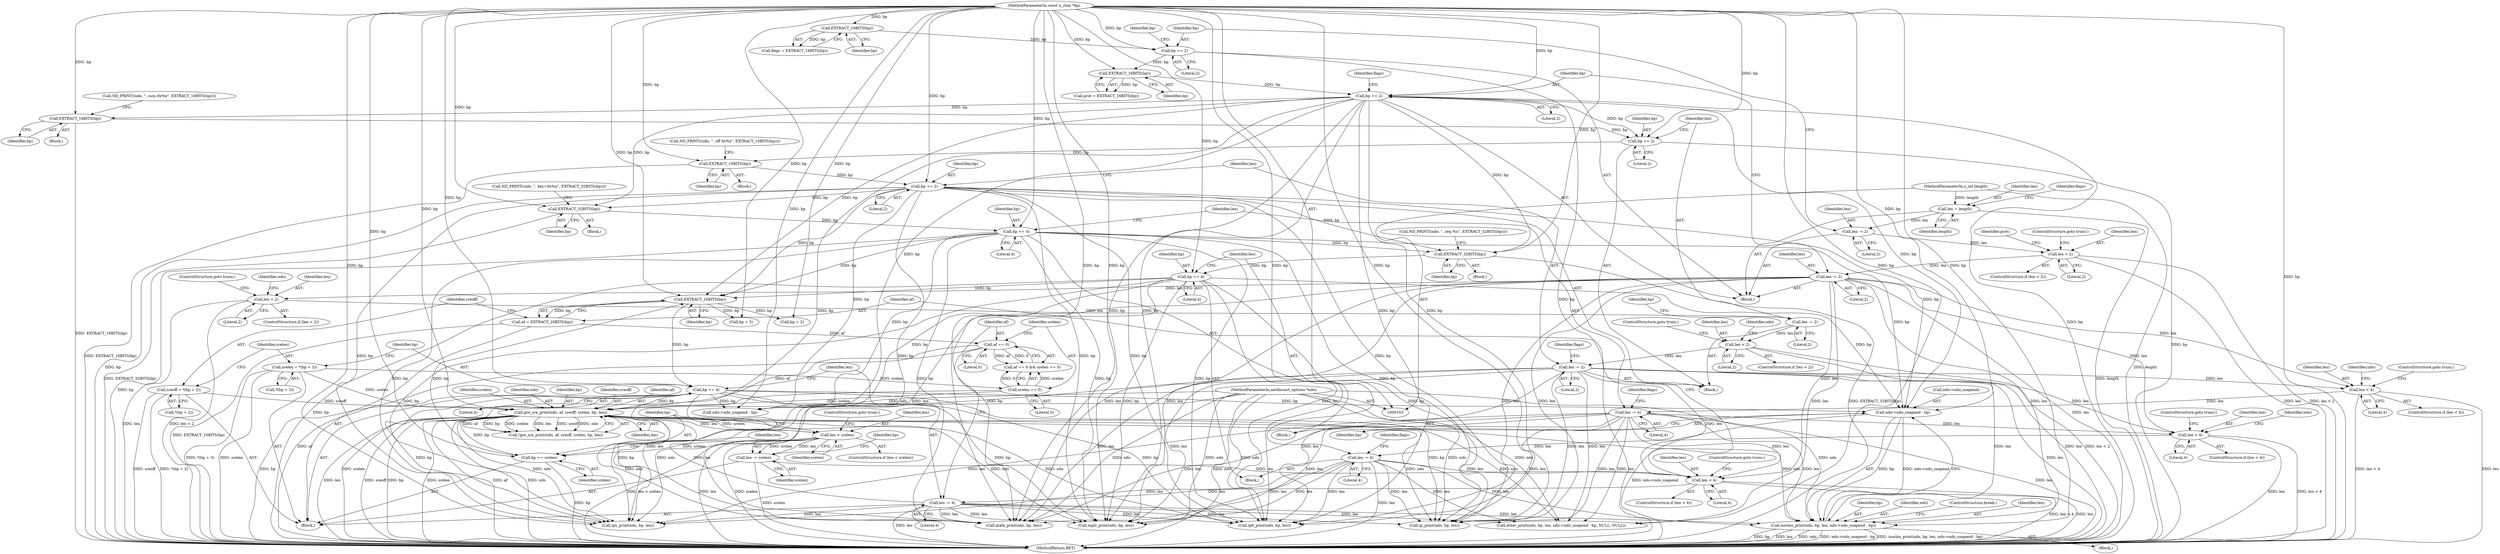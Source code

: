 digraph "1_tcpdump_1dcd10aceabbc03bf571ea32b892c522cbe923de_3@del" {
"1000412" [label="(Call,ndo->ndo_snapend - bp)"];
"1000234" [label="(Call,bp += 4)"];
"1000232" [label="(Call,EXTRACT_32BITS(bp))"];
"1000207" [label="(Call,bp += 2)"];
"1000205" [label="(Call,EXTRACT_16BITS(bp))"];
"1000185" [label="(Call,bp += 2)"];
"1000183" [label="(Call,EXTRACT_16BITS(bp))"];
"1000153" [label="(Call,bp += 2)"];
"1000148" [label="(Call,EXTRACT_16BITS(bp))"];
"1000134" [label="(Call,bp += 2)"];
"1000116" [label="(Call,EXTRACT_16BITS(bp))"];
"1000105" [label="(MethodParameterIn,const u_char *bp)"];
"1000302" [label="(Call,bp += 4)"];
"1000288" [label="(Call,EXTRACT_16BITS(bp))"];
"1000332" [label="(Call,bp += srelen)"];
"1000328" [label="(Call,len < srelen)"];
"1000319" [label="(Call,gre_sre_print(ndo, af, sreoff, srelen, bp, len))"];
"1000104" [label="(MethodParameterIn,netdissect_options *ndo)"];
"1000310" [label="(Call,af == 0)"];
"1000286" [label="(Call,af = EXTRACT_16BITS(bp))"];
"1000290" [label="(Call,sreoff = *(bp + 2))"];
"1000296" [label="(Call,srelen = *(bp + 3))"];
"1000313" [label="(Call,srelen == 0)"];
"1000305" [label="(Call,len -= 4)"];
"1000282" [label="(Call,len < 4)"];
"1000335" [label="(Call,len -= srelen)"];
"1000150" [label="(Call,len -= 2)"];
"1000142" [label="(Call,len < 2)"];
"1000131" [label="(Call,len -= 2)"];
"1000109" [label="(Call,len = length)"];
"1000106" [label="(MethodParameterIn,u_int length)"];
"1000237" [label="(Call,len -= 4)"];
"1000223" [label="(Call,len < 4)"];
"1000210" [label="(Call,len -= 2)"];
"1000196" [label="(Call,len < 2)"];
"1000188" [label="(Call,len -= 2)"];
"1000170" [label="(Call,len < 2)"];
"1000264" [label="(Call,len -= 4)"];
"1000250" [label="(Call,len < 4)"];
"1000261" [label="(Call,bp += 4)"];
"1000259" [label="(Call,EXTRACT_32BITS(bp))"];
"1000408" [label="(Call,isoclns_print(ndo, bp, len, ndo->ndo_snapend - bp))"];
"1000149" [label="(Identifier,bp)"];
"1000145" [label="(ControlStructure,goto trunc;)"];
"1000262" [label="(Identifier,bp)"];
"1000215" [label="(Identifier,flags)"];
"1000193" [label="(Identifier,bp)"];
"1000307" [label="(Literal,4)"];
"1000419" [label="(Call,ether_print(ndo, bp, len, ndo->ndo_snapend - bp, NULL, NULL))"];
"1000106" [label="(MethodParameterIn,u_int length)"];
"1000284" [label="(Literal,4)"];
"1000205" [label="(Call,EXTRACT_16BITS(bp))"];
"1000153" [label="(Call,bp += 2)"];
"1000292" [label="(Call,*(bp + 2))"];
"1000335" [label="(Call,len -= srelen)"];
"1000299" [label="(Call,bp + 3)"];
"1000196" [label="(Call,len < 2)"];
"1000195" [label="(ControlStructure,if (len < 2))"];
"1000171" [label="(Identifier,len)"];
"1000260" [label="(Identifier,bp)"];
"1000446" [label="(MethodReturn,RET)"];
"1000264" [label="(Call,len -= 4)"];
"1000188" [label="(Call,len -= 2)"];
"1000410" [label="(Identifier,bp)"];
"1000286" [label="(Call,af = EXTRACT_16BITS(bp))"];
"1000152" [label="(Literal,2)"];
"1000224" [label="(Identifier,len)"];
"1000336" [label="(Identifier,len)"];
"1000244" [label="(Block,)"];
"1000328" [label="(Call,len < srelen)"];
"1000287" [label="(Identifier,af)"];
"1000135" [label="(Identifier,bp)"];
"1000148" [label="(Call,EXTRACT_16BITS(bp))"];
"1000222" [label="(ControlStructure,if (len < 4))"];
"1000159" [label="(Identifier,flags)"];
"1000146" [label="(Call,prot = EXTRACT_16BITS(bp))"];
"1000185" [label="(Call,bp += 2)"];
"1000279" [label="(Identifier,bp)"];
"1000178" [label="(Call,ND_PRINT((ndo, \", sum 0x%x\", EXTRACT_16BITS(bp))))"];
"1000183" [label="(Call,EXTRACT_16BITS(bp))"];
"1000143" [label="(Identifier,len)"];
"1000242" [label="(Identifier,flags)"];
"1000208" [label="(Identifier,bp)"];
"1000187" [label="(Literal,2)"];
"1000311" [label="(Identifier,af)"];
"1000111" [label="(Identifier,length)"];
"1000229" [label="(Identifier,ndo)"];
"1000131" [label="(Call,len -= 2)"];
"1000402" [label="(Call,atalk_print(ndo, bp, len))"];
"1000109" [label="(Call,len = length)"];
"1000330" [label="(Identifier,srelen)"];
"1000225" [label="(Literal,4)"];
"1000169" [label="(ControlStructure,if (len < 2))"];
"1000321" [label="(Identifier,af)"];
"1000332" [label="(Call,bp += srelen)"];
"1000266" [label="(Literal,4)"];
"1000333" [label="(Identifier,bp)"];
"1000250" [label="(Call,len < 4)"];
"1000291" [label="(Identifier,sreoff)"];
"1000298" [label="(Call,*(bp + 3))"];
"1000408" [label="(Call,isoclns_print(ndo, bp, len, ndo->ndo_snapend - bp))"];
"1000132" [label="(Identifier,len)"];
"1000304" [label="(Literal,4)"];
"1000319" [label="(Call,gre_sre_print(ndo, af, sreoff, srelen, bp, len))"];
"1000390" [label="(Call,mpls_print(ndo, bp, len))"];
"1000181" [label="(Block,)"];
"1000184" [label="(Identifier,bp)"];
"1000226" [label="(ControlStructure,goto trunc;)"];
"1000251" [label="(Identifier,len)"];
"1000306" [label="(Identifier,len)"];
"1000261" [label="(Call,bp += 4)"];
"1000254" [label="(Call,ND_PRINT((ndo, \", seq %u\", EXTRACT_32BITS(bp))))"];
"1000232" [label="(Call,EXTRACT_32BITS(bp))"];
"1000116" [label="(Call,EXTRACT_16BITS(bp))"];
"1000334" [label="(Identifier,srelen)"];
"1000297" [label="(Identifier,srelen)"];
"1000141" [label="(ControlStructure,if (len < 2))"];
"1000236" [label="(Literal,4)"];
"1000198" [label="(Literal,2)"];
"1000142" [label="(Call,len < 2)"];
"1000154" [label="(Identifier,bp)"];
"1000269" [label="(Identifier,flags)"];
"1000305" [label="(Call,len -= 4)"];
"1000256" [label="(Identifier,ndo)"];
"1000197" [label="(Identifier,len)"];
"1000337" [label="(Identifier,srelen)"];
"1000206" [label="(Identifier,bp)"];
"1000323" [label="(Identifier,srelen)"];
"1000281" [label="(ControlStructure,if (len < 4))"];
"1000409" [label="(Identifier,ndo)"];
"1000293" [label="(Call,bp + 2)"];
"1000211" [label="(Identifier,len)"];
"1000234" [label="(Call,bp += 4)"];
"1000238" [label="(Identifier,len)"];
"1000207" [label="(Call,bp += 2)"];
"1000173" [label="(ControlStructure,goto trunc;)"];
"1000259" [label="(Call,EXTRACT_32BITS(bp))"];
"1000110" [label="(Identifier,len)"];
"1000190" [label="(Literal,2)"];
"1000417" [label="(ControlStructure,break;)"];
"1000296" [label="(Call,srelen = *(bp + 3))"];
"1000115" [label="(Identifier,flags)"];
"1000423" [label="(Call,ndo->ndo_snapend - bp)"];
"1000253" [label="(ControlStructure,goto trunc;)"];
"1000170" [label="(Call,len < 2)"];
"1000202" [label="(Identifier,ndo)"];
"1000223" [label="(Call,len < 4)"];
"1000150" [label="(Call,len -= 2)"];
"1000288" [label="(Call,EXTRACT_16BITS(bp))"];
"1000114" [label="(Call,flags = EXTRACT_16BITS(bp))"];
"1000331" [label="(ControlStructure,goto trunc;)"];
"1000309" [label="(Call,af == 0 && srelen == 0)"];
"1000151" [label="(Identifier,len)"];
"1000209" [label="(Literal,2)"];
"1000136" [label="(Literal,2)"];
"1000147" [label="(Identifier,prot)"];
"1000303" [label="(Identifier,bp)"];
"1000413" [label="(Call,ndo->ndo_snapend)"];
"1000217" [label="(Block,)"];
"1000412" [label="(Call,ndo->ndo_snapend - bp)"];
"1000320" [label="(Identifier,ndo)"];
"1000315" [label="(Literal,0)"];
"1000212" [label="(Literal,2)"];
"1000133" [label="(Literal,2)"];
"1000310" [label="(Call,af == 0)"];
"1000314" [label="(Identifier,srelen)"];
"1000104" [label="(MethodParameterIn,netdissect_options *ndo)"];
"1000139" [label="(Identifier,bp)"];
"1000282" [label="(Call,len < 4)"];
"1000265" [label="(Identifier,len)"];
"1000327" [label="(ControlStructure,if (len < srelen))"];
"1000324" [label="(Identifier,bp)"];
"1000289" [label="(Identifier,bp)"];
"1000233" [label="(Identifier,bp)"];
"1000313" [label="(Call,srelen == 0)"];
"1000302" [label="(Call,bp += 4)"];
"1000176" [label="(Identifier,ndo)"];
"1000235" [label="(Identifier,bp)"];
"1000378" [label="(Call,ip_print(ndo, bp, len))"];
"1000273" [label="(Block,)"];
"1000329" [label="(Identifier,len)"];
"1000107" [label="(Block,)"];
"1000416" [label="(Identifier,bp)"];
"1000230" [label="(Block,)"];
"1000227" [label="(Call,ND_PRINT((ndo, \", key=0x%x\", EXTRACT_32BITS(bp))))"];
"1000283" [label="(Identifier,len)"];
"1000172" [label="(Literal,2)"];
"1000252" [label="(Literal,4)"];
"1000376" [label="(Block,)"];
"1000189" [label="(Identifier,len)"];
"1000325" [label="(Identifier,len)"];
"1000312" [label="(Literal,0)"];
"1000199" [label="(ControlStructure,goto trunc;)"];
"1000263" [label="(Literal,4)"];
"1000384" [label="(Call,ip6_print(ndo, bp, len))"];
"1000396" [label="(Call,ipx_print(ndo, bp, len))"];
"1000322" [label="(Identifier,sreoff)"];
"1000144" [label="(Literal,2)"];
"1000164" [label="(Block,)"];
"1000134" [label="(Call,bp += 2)"];
"1000200" [label="(Call,ND_PRINT((ndo, \", off 0x%x\", EXTRACT_16BITS(bp))))"];
"1000239" [label="(Literal,4)"];
"1000318" [label="(Call,!gre_sre_print(ndo, af, sreoff, srelen, bp, len))"];
"1000186" [label="(Identifier,bp)"];
"1000203" [label="(Block,)"];
"1000285" [label="(ControlStructure,goto trunc;)"];
"1000237" [label="(Call,len -= 4)"];
"1000411" [label="(Identifier,len)"];
"1000105" [label="(MethodParameterIn,const u_char *bp)"];
"1000290" [label="(Call,sreoff = *(bp + 2))"];
"1000210" [label="(Call,len -= 2)"];
"1000257" [label="(Block,)"];
"1000155" [label="(Literal,2)"];
"1000249" [label="(ControlStructure,if (len < 4))"];
"1000117" [label="(Identifier,bp)"];
"1000412" -> "1000408"  [label="AST: "];
"1000412" -> "1000416"  [label="CFG: "];
"1000413" -> "1000412"  [label="AST: "];
"1000416" -> "1000412"  [label="AST: "];
"1000408" -> "1000412"  [label="CFG: "];
"1000412" -> "1000446"  [label="DDG: ndo->ndo_snapend"];
"1000412" -> "1000408"  [label="DDG: bp"];
"1000412" -> "1000408"  [label="DDG: ndo->ndo_snapend"];
"1000234" -> "1000412"  [label="DDG: bp"];
"1000302" -> "1000412"  [label="DDG: bp"];
"1000207" -> "1000412"  [label="DDG: bp"];
"1000261" -> "1000412"  [label="DDG: bp"];
"1000153" -> "1000412"  [label="DDG: bp"];
"1000105" -> "1000412"  [label="DDG: bp"];
"1000234" -> "1000217"  [label="AST: "];
"1000234" -> "1000236"  [label="CFG: "];
"1000235" -> "1000234"  [label="AST: "];
"1000236" -> "1000234"  [label="AST: "];
"1000238" -> "1000234"  [label="CFG: "];
"1000234" -> "1000446"  [label="DDG: bp"];
"1000232" -> "1000234"  [label="DDG: bp"];
"1000105" -> "1000234"  [label="DDG: bp"];
"1000234" -> "1000259"  [label="DDG: bp"];
"1000234" -> "1000288"  [label="DDG: bp"];
"1000234" -> "1000378"  [label="DDG: bp"];
"1000234" -> "1000384"  [label="DDG: bp"];
"1000234" -> "1000390"  [label="DDG: bp"];
"1000234" -> "1000396"  [label="DDG: bp"];
"1000234" -> "1000402"  [label="DDG: bp"];
"1000234" -> "1000423"  [label="DDG: bp"];
"1000232" -> "1000230"  [label="AST: "];
"1000232" -> "1000233"  [label="CFG: "];
"1000233" -> "1000232"  [label="AST: "];
"1000227" -> "1000232"  [label="CFG: "];
"1000232" -> "1000446"  [label="DDG: EXTRACT_32BITS(bp)"];
"1000207" -> "1000232"  [label="DDG: bp"];
"1000153" -> "1000232"  [label="DDG: bp"];
"1000105" -> "1000232"  [label="DDG: bp"];
"1000207" -> "1000164"  [label="AST: "];
"1000207" -> "1000209"  [label="CFG: "];
"1000208" -> "1000207"  [label="AST: "];
"1000209" -> "1000207"  [label="AST: "];
"1000211" -> "1000207"  [label="CFG: "];
"1000207" -> "1000446"  [label="DDG: bp"];
"1000205" -> "1000207"  [label="DDG: bp"];
"1000105" -> "1000207"  [label="DDG: bp"];
"1000207" -> "1000259"  [label="DDG: bp"];
"1000207" -> "1000288"  [label="DDG: bp"];
"1000207" -> "1000378"  [label="DDG: bp"];
"1000207" -> "1000384"  [label="DDG: bp"];
"1000207" -> "1000390"  [label="DDG: bp"];
"1000207" -> "1000396"  [label="DDG: bp"];
"1000207" -> "1000402"  [label="DDG: bp"];
"1000207" -> "1000423"  [label="DDG: bp"];
"1000205" -> "1000203"  [label="AST: "];
"1000205" -> "1000206"  [label="CFG: "];
"1000206" -> "1000205"  [label="AST: "];
"1000200" -> "1000205"  [label="CFG: "];
"1000205" -> "1000446"  [label="DDG: EXTRACT_16BITS(bp)"];
"1000185" -> "1000205"  [label="DDG: bp"];
"1000105" -> "1000205"  [label="DDG: bp"];
"1000185" -> "1000164"  [label="AST: "];
"1000185" -> "1000187"  [label="CFG: "];
"1000186" -> "1000185"  [label="AST: "];
"1000187" -> "1000185"  [label="AST: "];
"1000189" -> "1000185"  [label="CFG: "];
"1000185" -> "1000446"  [label="DDG: bp"];
"1000183" -> "1000185"  [label="DDG: bp"];
"1000153" -> "1000185"  [label="DDG: bp"];
"1000105" -> "1000185"  [label="DDG: bp"];
"1000183" -> "1000181"  [label="AST: "];
"1000183" -> "1000184"  [label="CFG: "];
"1000184" -> "1000183"  [label="AST: "];
"1000178" -> "1000183"  [label="CFG: "];
"1000183" -> "1000446"  [label="DDG: EXTRACT_16BITS(bp)"];
"1000153" -> "1000183"  [label="DDG: bp"];
"1000105" -> "1000183"  [label="DDG: bp"];
"1000153" -> "1000107"  [label="AST: "];
"1000153" -> "1000155"  [label="CFG: "];
"1000154" -> "1000153"  [label="AST: "];
"1000155" -> "1000153"  [label="AST: "];
"1000159" -> "1000153"  [label="CFG: "];
"1000153" -> "1000446"  [label="DDG: bp"];
"1000148" -> "1000153"  [label="DDG: bp"];
"1000105" -> "1000153"  [label="DDG: bp"];
"1000153" -> "1000259"  [label="DDG: bp"];
"1000153" -> "1000288"  [label="DDG: bp"];
"1000153" -> "1000378"  [label="DDG: bp"];
"1000153" -> "1000384"  [label="DDG: bp"];
"1000153" -> "1000390"  [label="DDG: bp"];
"1000153" -> "1000396"  [label="DDG: bp"];
"1000153" -> "1000402"  [label="DDG: bp"];
"1000153" -> "1000423"  [label="DDG: bp"];
"1000148" -> "1000146"  [label="AST: "];
"1000148" -> "1000149"  [label="CFG: "];
"1000149" -> "1000148"  [label="AST: "];
"1000146" -> "1000148"  [label="CFG: "];
"1000148" -> "1000146"  [label="DDG: bp"];
"1000134" -> "1000148"  [label="DDG: bp"];
"1000105" -> "1000148"  [label="DDG: bp"];
"1000134" -> "1000107"  [label="AST: "];
"1000134" -> "1000136"  [label="CFG: "];
"1000135" -> "1000134"  [label="AST: "];
"1000136" -> "1000134"  [label="AST: "];
"1000139" -> "1000134"  [label="CFG: "];
"1000134" -> "1000446"  [label="DDG: bp"];
"1000116" -> "1000134"  [label="DDG: bp"];
"1000105" -> "1000134"  [label="DDG: bp"];
"1000116" -> "1000114"  [label="AST: "];
"1000116" -> "1000117"  [label="CFG: "];
"1000117" -> "1000116"  [label="AST: "];
"1000114" -> "1000116"  [label="CFG: "];
"1000116" -> "1000114"  [label="DDG: bp"];
"1000105" -> "1000116"  [label="DDG: bp"];
"1000105" -> "1000103"  [label="AST: "];
"1000105" -> "1000446"  [label="DDG: bp"];
"1000105" -> "1000259"  [label="DDG: bp"];
"1000105" -> "1000261"  [label="DDG: bp"];
"1000105" -> "1000288"  [label="DDG: bp"];
"1000105" -> "1000293"  [label="DDG: bp"];
"1000105" -> "1000299"  [label="DDG: bp"];
"1000105" -> "1000302"  [label="DDG: bp"];
"1000105" -> "1000319"  [label="DDG: bp"];
"1000105" -> "1000332"  [label="DDG: bp"];
"1000105" -> "1000378"  [label="DDG: bp"];
"1000105" -> "1000384"  [label="DDG: bp"];
"1000105" -> "1000390"  [label="DDG: bp"];
"1000105" -> "1000396"  [label="DDG: bp"];
"1000105" -> "1000402"  [label="DDG: bp"];
"1000105" -> "1000408"  [label="DDG: bp"];
"1000105" -> "1000419"  [label="DDG: bp"];
"1000105" -> "1000423"  [label="DDG: bp"];
"1000302" -> "1000273"  [label="AST: "];
"1000302" -> "1000304"  [label="CFG: "];
"1000303" -> "1000302"  [label="AST: "];
"1000304" -> "1000302"  [label="AST: "];
"1000306" -> "1000302"  [label="CFG: "];
"1000302" -> "1000446"  [label="DDG: bp"];
"1000288" -> "1000302"  [label="DDG: bp"];
"1000302" -> "1000319"  [label="DDG: bp"];
"1000302" -> "1000378"  [label="DDG: bp"];
"1000302" -> "1000384"  [label="DDG: bp"];
"1000302" -> "1000390"  [label="DDG: bp"];
"1000302" -> "1000396"  [label="DDG: bp"];
"1000302" -> "1000402"  [label="DDG: bp"];
"1000302" -> "1000423"  [label="DDG: bp"];
"1000288" -> "1000286"  [label="AST: "];
"1000288" -> "1000289"  [label="CFG: "];
"1000289" -> "1000288"  [label="AST: "];
"1000286" -> "1000288"  [label="CFG: "];
"1000288" -> "1000286"  [label="DDG: bp"];
"1000332" -> "1000288"  [label="DDG: bp"];
"1000261" -> "1000288"  [label="DDG: bp"];
"1000288" -> "1000293"  [label="DDG: bp"];
"1000288" -> "1000299"  [label="DDG: bp"];
"1000332" -> "1000273"  [label="AST: "];
"1000332" -> "1000334"  [label="CFG: "];
"1000333" -> "1000332"  [label="AST: "];
"1000334" -> "1000332"  [label="AST: "];
"1000336" -> "1000332"  [label="CFG: "];
"1000332" -> "1000446"  [label="DDG: bp"];
"1000328" -> "1000332"  [label="DDG: srelen"];
"1000319" -> "1000332"  [label="DDG: bp"];
"1000328" -> "1000327"  [label="AST: "];
"1000328" -> "1000330"  [label="CFG: "];
"1000329" -> "1000328"  [label="AST: "];
"1000330" -> "1000328"  [label="AST: "];
"1000331" -> "1000328"  [label="CFG: "];
"1000333" -> "1000328"  [label="CFG: "];
"1000328" -> "1000446"  [label="DDG: len < srelen"];
"1000328" -> "1000446"  [label="DDG: len"];
"1000328" -> "1000446"  [label="DDG: srelen"];
"1000319" -> "1000328"  [label="DDG: len"];
"1000319" -> "1000328"  [label="DDG: srelen"];
"1000328" -> "1000335"  [label="DDG: srelen"];
"1000328" -> "1000335"  [label="DDG: len"];
"1000319" -> "1000318"  [label="AST: "];
"1000319" -> "1000325"  [label="CFG: "];
"1000320" -> "1000319"  [label="AST: "];
"1000321" -> "1000319"  [label="AST: "];
"1000322" -> "1000319"  [label="AST: "];
"1000323" -> "1000319"  [label="AST: "];
"1000324" -> "1000319"  [label="AST: "];
"1000325" -> "1000319"  [label="AST: "];
"1000318" -> "1000319"  [label="CFG: "];
"1000319" -> "1000446"  [label="DDG: bp"];
"1000319" -> "1000446"  [label="DDG: sreoff"];
"1000319" -> "1000446"  [label="DDG: len"];
"1000319" -> "1000446"  [label="DDG: srelen"];
"1000319" -> "1000446"  [label="DDG: af"];
"1000319" -> "1000446"  [label="DDG: ndo"];
"1000319" -> "1000318"  [label="DDG: af"];
"1000319" -> "1000318"  [label="DDG: bp"];
"1000319" -> "1000318"  [label="DDG: srelen"];
"1000319" -> "1000318"  [label="DDG: len"];
"1000319" -> "1000318"  [label="DDG: sreoff"];
"1000319" -> "1000318"  [label="DDG: ndo"];
"1000104" -> "1000319"  [label="DDG: ndo"];
"1000310" -> "1000319"  [label="DDG: af"];
"1000290" -> "1000319"  [label="DDG: sreoff"];
"1000296" -> "1000319"  [label="DDG: srelen"];
"1000313" -> "1000319"  [label="DDG: srelen"];
"1000305" -> "1000319"  [label="DDG: len"];
"1000319" -> "1000378"  [label="DDG: ndo"];
"1000319" -> "1000384"  [label="DDG: ndo"];
"1000319" -> "1000390"  [label="DDG: ndo"];
"1000319" -> "1000396"  [label="DDG: ndo"];
"1000319" -> "1000402"  [label="DDG: ndo"];
"1000319" -> "1000408"  [label="DDG: ndo"];
"1000319" -> "1000419"  [label="DDG: ndo"];
"1000104" -> "1000103"  [label="AST: "];
"1000104" -> "1000446"  [label="DDG: ndo"];
"1000104" -> "1000378"  [label="DDG: ndo"];
"1000104" -> "1000384"  [label="DDG: ndo"];
"1000104" -> "1000390"  [label="DDG: ndo"];
"1000104" -> "1000396"  [label="DDG: ndo"];
"1000104" -> "1000402"  [label="DDG: ndo"];
"1000104" -> "1000408"  [label="DDG: ndo"];
"1000104" -> "1000419"  [label="DDG: ndo"];
"1000310" -> "1000309"  [label="AST: "];
"1000310" -> "1000312"  [label="CFG: "];
"1000311" -> "1000310"  [label="AST: "];
"1000312" -> "1000310"  [label="AST: "];
"1000314" -> "1000310"  [label="CFG: "];
"1000309" -> "1000310"  [label="CFG: "];
"1000310" -> "1000446"  [label="DDG: af"];
"1000310" -> "1000309"  [label="DDG: af"];
"1000310" -> "1000309"  [label="DDG: 0"];
"1000286" -> "1000310"  [label="DDG: af"];
"1000286" -> "1000273"  [label="AST: "];
"1000287" -> "1000286"  [label="AST: "];
"1000291" -> "1000286"  [label="CFG: "];
"1000286" -> "1000446"  [label="DDG: EXTRACT_16BITS(bp)"];
"1000290" -> "1000273"  [label="AST: "];
"1000290" -> "1000292"  [label="CFG: "];
"1000291" -> "1000290"  [label="AST: "];
"1000292" -> "1000290"  [label="AST: "];
"1000297" -> "1000290"  [label="CFG: "];
"1000290" -> "1000446"  [label="DDG: sreoff"];
"1000290" -> "1000446"  [label="DDG: *(bp + 2)"];
"1000296" -> "1000273"  [label="AST: "];
"1000296" -> "1000298"  [label="CFG: "];
"1000297" -> "1000296"  [label="AST: "];
"1000298" -> "1000296"  [label="AST: "];
"1000303" -> "1000296"  [label="CFG: "];
"1000296" -> "1000446"  [label="DDG: *(bp + 3)"];
"1000296" -> "1000446"  [label="DDG: srelen"];
"1000296" -> "1000313"  [label="DDG: srelen"];
"1000313" -> "1000309"  [label="AST: "];
"1000313" -> "1000315"  [label="CFG: "];
"1000314" -> "1000313"  [label="AST: "];
"1000315" -> "1000313"  [label="AST: "];
"1000309" -> "1000313"  [label="CFG: "];
"1000313" -> "1000446"  [label="DDG: srelen"];
"1000313" -> "1000309"  [label="DDG: srelen"];
"1000313" -> "1000309"  [label="DDG: 0"];
"1000305" -> "1000273"  [label="AST: "];
"1000305" -> "1000307"  [label="CFG: "];
"1000306" -> "1000305"  [label="AST: "];
"1000307" -> "1000305"  [label="AST: "];
"1000311" -> "1000305"  [label="CFG: "];
"1000305" -> "1000446"  [label="DDG: len"];
"1000282" -> "1000305"  [label="DDG: len"];
"1000305" -> "1000378"  [label="DDG: len"];
"1000305" -> "1000384"  [label="DDG: len"];
"1000305" -> "1000390"  [label="DDG: len"];
"1000305" -> "1000396"  [label="DDG: len"];
"1000305" -> "1000402"  [label="DDG: len"];
"1000305" -> "1000408"  [label="DDG: len"];
"1000305" -> "1000419"  [label="DDG: len"];
"1000282" -> "1000281"  [label="AST: "];
"1000282" -> "1000284"  [label="CFG: "];
"1000283" -> "1000282"  [label="AST: "];
"1000284" -> "1000282"  [label="AST: "];
"1000285" -> "1000282"  [label="CFG: "];
"1000287" -> "1000282"  [label="CFG: "];
"1000282" -> "1000446"  [label="DDG: len < 4"];
"1000282" -> "1000446"  [label="DDG: len"];
"1000335" -> "1000282"  [label="DDG: len"];
"1000150" -> "1000282"  [label="DDG: len"];
"1000237" -> "1000282"  [label="DDG: len"];
"1000264" -> "1000282"  [label="DDG: len"];
"1000210" -> "1000282"  [label="DDG: len"];
"1000335" -> "1000273"  [label="AST: "];
"1000335" -> "1000337"  [label="CFG: "];
"1000336" -> "1000335"  [label="AST: "];
"1000337" -> "1000335"  [label="AST: "];
"1000279" -> "1000335"  [label="CFG: "];
"1000335" -> "1000446"  [label="DDG: srelen"];
"1000150" -> "1000107"  [label="AST: "];
"1000150" -> "1000152"  [label="CFG: "];
"1000151" -> "1000150"  [label="AST: "];
"1000152" -> "1000150"  [label="AST: "];
"1000154" -> "1000150"  [label="CFG: "];
"1000150" -> "1000446"  [label="DDG: len"];
"1000142" -> "1000150"  [label="DDG: len"];
"1000150" -> "1000170"  [label="DDG: len"];
"1000150" -> "1000223"  [label="DDG: len"];
"1000150" -> "1000250"  [label="DDG: len"];
"1000150" -> "1000378"  [label="DDG: len"];
"1000150" -> "1000384"  [label="DDG: len"];
"1000150" -> "1000390"  [label="DDG: len"];
"1000150" -> "1000396"  [label="DDG: len"];
"1000150" -> "1000402"  [label="DDG: len"];
"1000150" -> "1000408"  [label="DDG: len"];
"1000150" -> "1000419"  [label="DDG: len"];
"1000142" -> "1000141"  [label="AST: "];
"1000142" -> "1000144"  [label="CFG: "];
"1000143" -> "1000142"  [label="AST: "];
"1000144" -> "1000142"  [label="AST: "];
"1000145" -> "1000142"  [label="CFG: "];
"1000147" -> "1000142"  [label="CFG: "];
"1000142" -> "1000446"  [label="DDG: len < 2"];
"1000142" -> "1000446"  [label="DDG: len"];
"1000131" -> "1000142"  [label="DDG: len"];
"1000131" -> "1000107"  [label="AST: "];
"1000131" -> "1000133"  [label="CFG: "];
"1000132" -> "1000131"  [label="AST: "];
"1000133" -> "1000131"  [label="AST: "];
"1000135" -> "1000131"  [label="CFG: "];
"1000109" -> "1000131"  [label="DDG: len"];
"1000109" -> "1000107"  [label="AST: "];
"1000109" -> "1000111"  [label="CFG: "];
"1000110" -> "1000109"  [label="AST: "];
"1000111" -> "1000109"  [label="AST: "];
"1000115" -> "1000109"  [label="CFG: "];
"1000109" -> "1000446"  [label="DDG: length"];
"1000106" -> "1000109"  [label="DDG: length"];
"1000106" -> "1000103"  [label="AST: "];
"1000106" -> "1000446"  [label="DDG: length"];
"1000237" -> "1000217"  [label="AST: "];
"1000237" -> "1000239"  [label="CFG: "];
"1000238" -> "1000237"  [label="AST: "];
"1000239" -> "1000237"  [label="AST: "];
"1000242" -> "1000237"  [label="CFG: "];
"1000237" -> "1000446"  [label="DDG: len"];
"1000223" -> "1000237"  [label="DDG: len"];
"1000237" -> "1000250"  [label="DDG: len"];
"1000237" -> "1000378"  [label="DDG: len"];
"1000237" -> "1000384"  [label="DDG: len"];
"1000237" -> "1000390"  [label="DDG: len"];
"1000237" -> "1000396"  [label="DDG: len"];
"1000237" -> "1000402"  [label="DDG: len"];
"1000237" -> "1000408"  [label="DDG: len"];
"1000237" -> "1000419"  [label="DDG: len"];
"1000223" -> "1000222"  [label="AST: "];
"1000223" -> "1000225"  [label="CFG: "];
"1000224" -> "1000223"  [label="AST: "];
"1000225" -> "1000223"  [label="AST: "];
"1000226" -> "1000223"  [label="CFG: "];
"1000229" -> "1000223"  [label="CFG: "];
"1000223" -> "1000446"  [label="DDG: len < 4"];
"1000223" -> "1000446"  [label="DDG: len"];
"1000210" -> "1000223"  [label="DDG: len"];
"1000210" -> "1000164"  [label="AST: "];
"1000210" -> "1000212"  [label="CFG: "];
"1000211" -> "1000210"  [label="AST: "];
"1000212" -> "1000210"  [label="AST: "];
"1000215" -> "1000210"  [label="CFG: "];
"1000210" -> "1000446"  [label="DDG: len"];
"1000196" -> "1000210"  [label="DDG: len"];
"1000210" -> "1000250"  [label="DDG: len"];
"1000210" -> "1000378"  [label="DDG: len"];
"1000210" -> "1000384"  [label="DDG: len"];
"1000210" -> "1000390"  [label="DDG: len"];
"1000210" -> "1000396"  [label="DDG: len"];
"1000210" -> "1000402"  [label="DDG: len"];
"1000210" -> "1000408"  [label="DDG: len"];
"1000210" -> "1000419"  [label="DDG: len"];
"1000196" -> "1000195"  [label="AST: "];
"1000196" -> "1000198"  [label="CFG: "];
"1000197" -> "1000196"  [label="AST: "];
"1000198" -> "1000196"  [label="AST: "];
"1000199" -> "1000196"  [label="CFG: "];
"1000202" -> "1000196"  [label="CFG: "];
"1000196" -> "1000446"  [label="DDG: len"];
"1000196" -> "1000446"  [label="DDG: len < 2"];
"1000188" -> "1000196"  [label="DDG: len"];
"1000188" -> "1000164"  [label="AST: "];
"1000188" -> "1000190"  [label="CFG: "];
"1000189" -> "1000188"  [label="AST: "];
"1000190" -> "1000188"  [label="AST: "];
"1000193" -> "1000188"  [label="CFG: "];
"1000170" -> "1000188"  [label="DDG: len"];
"1000170" -> "1000169"  [label="AST: "];
"1000170" -> "1000172"  [label="CFG: "];
"1000171" -> "1000170"  [label="AST: "];
"1000172" -> "1000170"  [label="AST: "];
"1000173" -> "1000170"  [label="CFG: "];
"1000176" -> "1000170"  [label="CFG: "];
"1000170" -> "1000446"  [label="DDG: len"];
"1000170" -> "1000446"  [label="DDG: len < 2"];
"1000264" -> "1000244"  [label="AST: "];
"1000264" -> "1000266"  [label="CFG: "];
"1000265" -> "1000264"  [label="AST: "];
"1000266" -> "1000264"  [label="AST: "];
"1000269" -> "1000264"  [label="CFG: "];
"1000264" -> "1000446"  [label="DDG: len"];
"1000250" -> "1000264"  [label="DDG: len"];
"1000264" -> "1000378"  [label="DDG: len"];
"1000264" -> "1000384"  [label="DDG: len"];
"1000264" -> "1000390"  [label="DDG: len"];
"1000264" -> "1000396"  [label="DDG: len"];
"1000264" -> "1000402"  [label="DDG: len"];
"1000264" -> "1000408"  [label="DDG: len"];
"1000264" -> "1000419"  [label="DDG: len"];
"1000250" -> "1000249"  [label="AST: "];
"1000250" -> "1000252"  [label="CFG: "];
"1000251" -> "1000250"  [label="AST: "];
"1000252" -> "1000250"  [label="AST: "];
"1000253" -> "1000250"  [label="CFG: "];
"1000256" -> "1000250"  [label="CFG: "];
"1000250" -> "1000446"  [label="DDG: len"];
"1000250" -> "1000446"  [label="DDG: len < 4"];
"1000261" -> "1000244"  [label="AST: "];
"1000261" -> "1000263"  [label="CFG: "];
"1000262" -> "1000261"  [label="AST: "];
"1000263" -> "1000261"  [label="AST: "];
"1000265" -> "1000261"  [label="CFG: "];
"1000261" -> "1000446"  [label="DDG: bp"];
"1000259" -> "1000261"  [label="DDG: bp"];
"1000261" -> "1000378"  [label="DDG: bp"];
"1000261" -> "1000384"  [label="DDG: bp"];
"1000261" -> "1000390"  [label="DDG: bp"];
"1000261" -> "1000396"  [label="DDG: bp"];
"1000261" -> "1000402"  [label="DDG: bp"];
"1000261" -> "1000423"  [label="DDG: bp"];
"1000259" -> "1000257"  [label="AST: "];
"1000259" -> "1000260"  [label="CFG: "];
"1000260" -> "1000259"  [label="AST: "];
"1000254" -> "1000259"  [label="CFG: "];
"1000259" -> "1000446"  [label="DDG: EXTRACT_32BITS(bp)"];
"1000408" -> "1000376"  [label="AST: "];
"1000409" -> "1000408"  [label="AST: "];
"1000410" -> "1000408"  [label="AST: "];
"1000411" -> "1000408"  [label="AST: "];
"1000417" -> "1000408"  [label="CFG: "];
"1000408" -> "1000446"  [label="DDG: bp"];
"1000408" -> "1000446"  [label="DDG: len"];
"1000408" -> "1000446"  [label="DDG: ndo"];
"1000408" -> "1000446"  [label="DDG: ndo->ndo_snapend - bp"];
"1000408" -> "1000446"  [label="DDG: isoclns_print(ndo, bp, len, ndo->ndo_snapend - bp)"];
}
